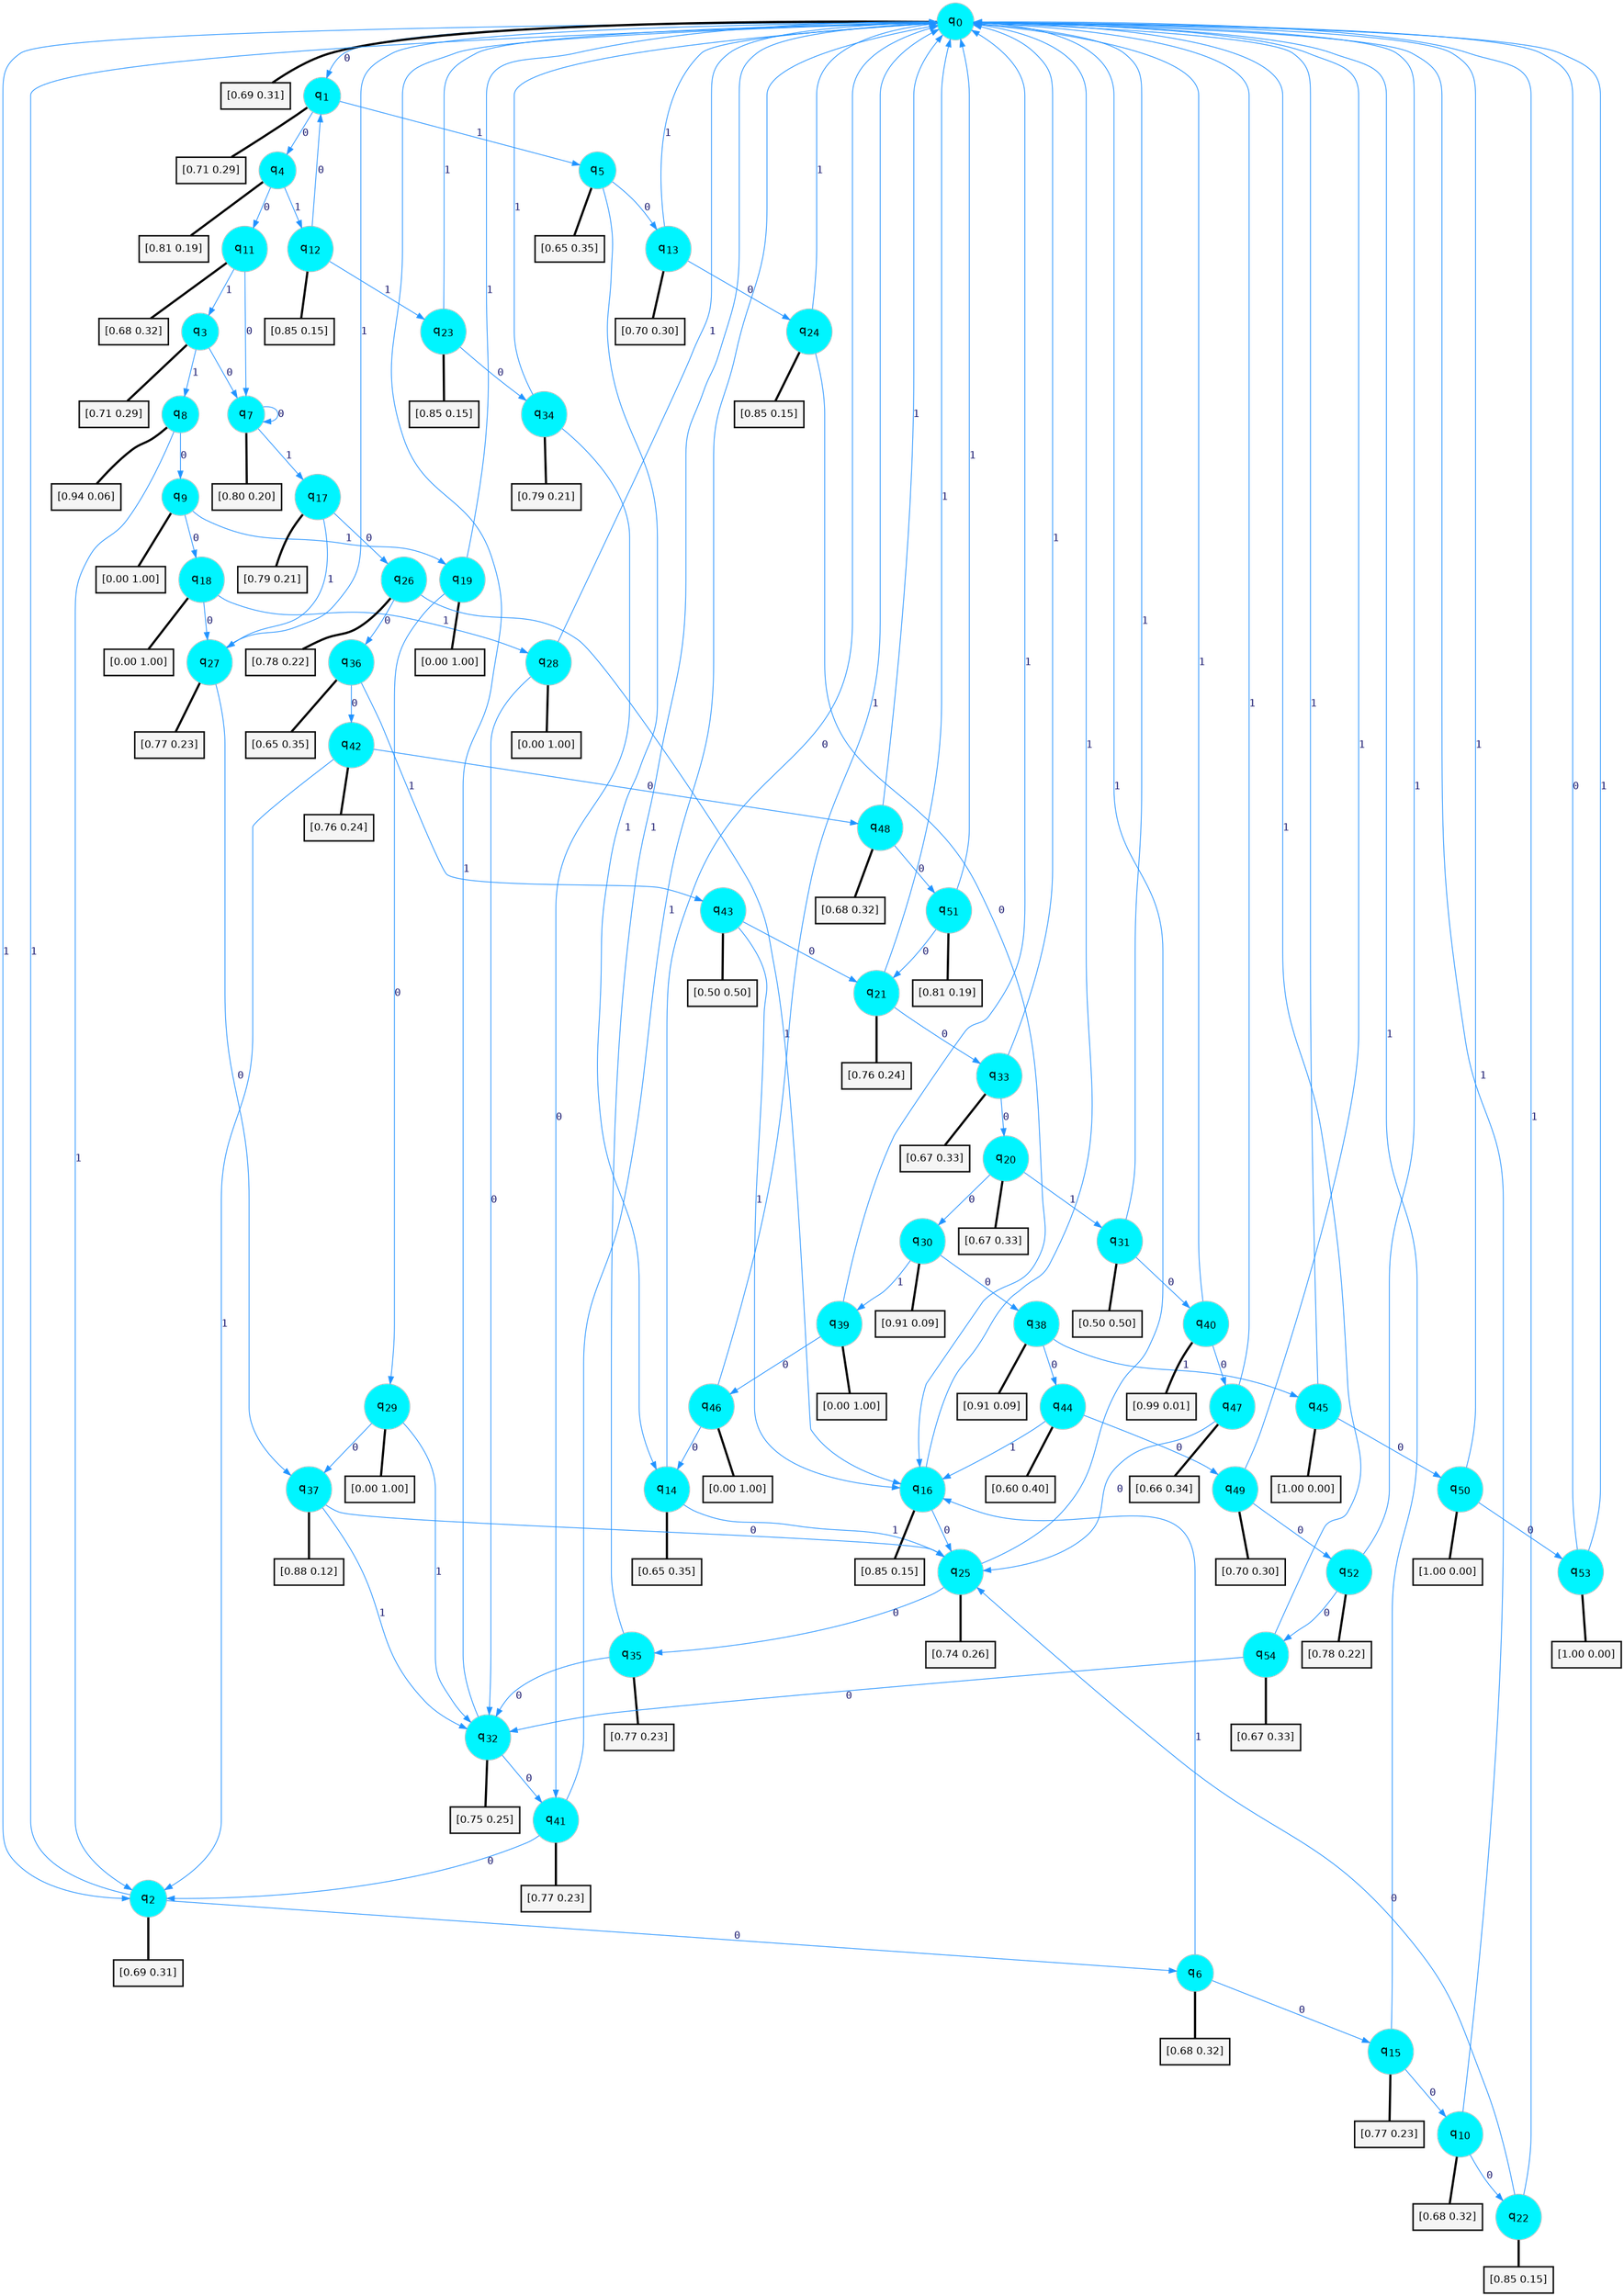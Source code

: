 digraph G {
graph [
bgcolor=transparent, dpi=300, rankdir=TD, size="40,25"];
node [
color=gray, fillcolor=turquoise1, fontcolor=black, fontname=Helvetica, fontsize=16, fontweight=bold, shape=circle, style=filled];
edge [
arrowsize=1, color=dodgerblue1, fontcolor=midnightblue, fontname=courier, fontweight=bold, penwidth=1, style=solid, weight=20];
0[label=<q<SUB>0</SUB>>];
1[label=<q<SUB>1</SUB>>];
2[label=<q<SUB>2</SUB>>];
3[label=<q<SUB>3</SUB>>];
4[label=<q<SUB>4</SUB>>];
5[label=<q<SUB>5</SUB>>];
6[label=<q<SUB>6</SUB>>];
7[label=<q<SUB>7</SUB>>];
8[label=<q<SUB>8</SUB>>];
9[label=<q<SUB>9</SUB>>];
10[label=<q<SUB>10</SUB>>];
11[label=<q<SUB>11</SUB>>];
12[label=<q<SUB>12</SUB>>];
13[label=<q<SUB>13</SUB>>];
14[label=<q<SUB>14</SUB>>];
15[label=<q<SUB>15</SUB>>];
16[label=<q<SUB>16</SUB>>];
17[label=<q<SUB>17</SUB>>];
18[label=<q<SUB>18</SUB>>];
19[label=<q<SUB>19</SUB>>];
20[label=<q<SUB>20</SUB>>];
21[label=<q<SUB>21</SUB>>];
22[label=<q<SUB>22</SUB>>];
23[label=<q<SUB>23</SUB>>];
24[label=<q<SUB>24</SUB>>];
25[label=<q<SUB>25</SUB>>];
26[label=<q<SUB>26</SUB>>];
27[label=<q<SUB>27</SUB>>];
28[label=<q<SUB>28</SUB>>];
29[label=<q<SUB>29</SUB>>];
30[label=<q<SUB>30</SUB>>];
31[label=<q<SUB>31</SUB>>];
32[label=<q<SUB>32</SUB>>];
33[label=<q<SUB>33</SUB>>];
34[label=<q<SUB>34</SUB>>];
35[label=<q<SUB>35</SUB>>];
36[label=<q<SUB>36</SUB>>];
37[label=<q<SUB>37</SUB>>];
38[label=<q<SUB>38</SUB>>];
39[label=<q<SUB>39</SUB>>];
40[label=<q<SUB>40</SUB>>];
41[label=<q<SUB>41</SUB>>];
42[label=<q<SUB>42</SUB>>];
43[label=<q<SUB>43</SUB>>];
44[label=<q<SUB>44</SUB>>];
45[label=<q<SUB>45</SUB>>];
46[label=<q<SUB>46</SUB>>];
47[label=<q<SUB>47</SUB>>];
48[label=<q<SUB>48</SUB>>];
49[label=<q<SUB>49</SUB>>];
50[label=<q<SUB>50</SUB>>];
51[label=<q<SUB>51</SUB>>];
52[label=<q<SUB>52</SUB>>];
53[label=<q<SUB>53</SUB>>];
54[label=<q<SUB>54</SUB>>];
55[label="[0.69 0.31]", shape=box,fontcolor=black, fontname=Helvetica, fontsize=14, penwidth=2, fillcolor=whitesmoke,color=black];
56[label="[0.71 0.29]", shape=box,fontcolor=black, fontname=Helvetica, fontsize=14, penwidth=2, fillcolor=whitesmoke,color=black];
57[label="[0.69 0.31]", shape=box,fontcolor=black, fontname=Helvetica, fontsize=14, penwidth=2, fillcolor=whitesmoke,color=black];
58[label="[0.71 0.29]", shape=box,fontcolor=black, fontname=Helvetica, fontsize=14, penwidth=2, fillcolor=whitesmoke,color=black];
59[label="[0.81 0.19]", shape=box,fontcolor=black, fontname=Helvetica, fontsize=14, penwidth=2, fillcolor=whitesmoke,color=black];
60[label="[0.65 0.35]", shape=box,fontcolor=black, fontname=Helvetica, fontsize=14, penwidth=2, fillcolor=whitesmoke,color=black];
61[label="[0.68 0.32]", shape=box,fontcolor=black, fontname=Helvetica, fontsize=14, penwidth=2, fillcolor=whitesmoke,color=black];
62[label="[0.80 0.20]", shape=box,fontcolor=black, fontname=Helvetica, fontsize=14, penwidth=2, fillcolor=whitesmoke,color=black];
63[label="[0.94 0.06]", shape=box,fontcolor=black, fontname=Helvetica, fontsize=14, penwidth=2, fillcolor=whitesmoke,color=black];
64[label="[0.00 1.00]", shape=box,fontcolor=black, fontname=Helvetica, fontsize=14, penwidth=2, fillcolor=whitesmoke,color=black];
65[label="[0.68 0.32]", shape=box,fontcolor=black, fontname=Helvetica, fontsize=14, penwidth=2, fillcolor=whitesmoke,color=black];
66[label="[0.68 0.32]", shape=box,fontcolor=black, fontname=Helvetica, fontsize=14, penwidth=2, fillcolor=whitesmoke,color=black];
67[label="[0.85 0.15]", shape=box,fontcolor=black, fontname=Helvetica, fontsize=14, penwidth=2, fillcolor=whitesmoke,color=black];
68[label="[0.70 0.30]", shape=box,fontcolor=black, fontname=Helvetica, fontsize=14, penwidth=2, fillcolor=whitesmoke,color=black];
69[label="[0.65 0.35]", shape=box,fontcolor=black, fontname=Helvetica, fontsize=14, penwidth=2, fillcolor=whitesmoke,color=black];
70[label="[0.77 0.23]", shape=box,fontcolor=black, fontname=Helvetica, fontsize=14, penwidth=2, fillcolor=whitesmoke,color=black];
71[label="[0.85 0.15]", shape=box,fontcolor=black, fontname=Helvetica, fontsize=14, penwidth=2, fillcolor=whitesmoke,color=black];
72[label="[0.79 0.21]", shape=box,fontcolor=black, fontname=Helvetica, fontsize=14, penwidth=2, fillcolor=whitesmoke,color=black];
73[label="[0.00 1.00]", shape=box,fontcolor=black, fontname=Helvetica, fontsize=14, penwidth=2, fillcolor=whitesmoke,color=black];
74[label="[0.00 1.00]", shape=box,fontcolor=black, fontname=Helvetica, fontsize=14, penwidth=2, fillcolor=whitesmoke,color=black];
75[label="[0.67 0.33]", shape=box,fontcolor=black, fontname=Helvetica, fontsize=14, penwidth=2, fillcolor=whitesmoke,color=black];
76[label="[0.76 0.24]", shape=box,fontcolor=black, fontname=Helvetica, fontsize=14, penwidth=2, fillcolor=whitesmoke,color=black];
77[label="[0.85 0.15]", shape=box,fontcolor=black, fontname=Helvetica, fontsize=14, penwidth=2, fillcolor=whitesmoke,color=black];
78[label="[0.85 0.15]", shape=box,fontcolor=black, fontname=Helvetica, fontsize=14, penwidth=2, fillcolor=whitesmoke,color=black];
79[label="[0.85 0.15]", shape=box,fontcolor=black, fontname=Helvetica, fontsize=14, penwidth=2, fillcolor=whitesmoke,color=black];
80[label="[0.74 0.26]", shape=box,fontcolor=black, fontname=Helvetica, fontsize=14, penwidth=2, fillcolor=whitesmoke,color=black];
81[label="[0.78 0.22]", shape=box,fontcolor=black, fontname=Helvetica, fontsize=14, penwidth=2, fillcolor=whitesmoke,color=black];
82[label="[0.77 0.23]", shape=box,fontcolor=black, fontname=Helvetica, fontsize=14, penwidth=2, fillcolor=whitesmoke,color=black];
83[label="[0.00 1.00]", shape=box,fontcolor=black, fontname=Helvetica, fontsize=14, penwidth=2, fillcolor=whitesmoke,color=black];
84[label="[0.00 1.00]", shape=box,fontcolor=black, fontname=Helvetica, fontsize=14, penwidth=2, fillcolor=whitesmoke,color=black];
85[label="[0.91 0.09]", shape=box,fontcolor=black, fontname=Helvetica, fontsize=14, penwidth=2, fillcolor=whitesmoke,color=black];
86[label="[0.50 0.50]", shape=box,fontcolor=black, fontname=Helvetica, fontsize=14, penwidth=2, fillcolor=whitesmoke,color=black];
87[label="[0.75 0.25]", shape=box,fontcolor=black, fontname=Helvetica, fontsize=14, penwidth=2, fillcolor=whitesmoke,color=black];
88[label="[0.67 0.33]", shape=box,fontcolor=black, fontname=Helvetica, fontsize=14, penwidth=2, fillcolor=whitesmoke,color=black];
89[label="[0.79 0.21]", shape=box,fontcolor=black, fontname=Helvetica, fontsize=14, penwidth=2, fillcolor=whitesmoke,color=black];
90[label="[0.77 0.23]", shape=box,fontcolor=black, fontname=Helvetica, fontsize=14, penwidth=2, fillcolor=whitesmoke,color=black];
91[label="[0.65 0.35]", shape=box,fontcolor=black, fontname=Helvetica, fontsize=14, penwidth=2, fillcolor=whitesmoke,color=black];
92[label="[0.88 0.12]", shape=box,fontcolor=black, fontname=Helvetica, fontsize=14, penwidth=2, fillcolor=whitesmoke,color=black];
93[label="[0.91 0.09]", shape=box,fontcolor=black, fontname=Helvetica, fontsize=14, penwidth=2, fillcolor=whitesmoke,color=black];
94[label="[0.00 1.00]", shape=box,fontcolor=black, fontname=Helvetica, fontsize=14, penwidth=2, fillcolor=whitesmoke,color=black];
95[label="[0.99 0.01]", shape=box,fontcolor=black, fontname=Helvetica, fontsize=14, penwidth=2, fillcolor=whitesmoke,color=black];
96[label="[0.77 0.23]", shape=box,fontcolor=black, fontname=Helvetica, fontsize=14, penwidth=2, fillcolor=whitesmoke,color=black];
97[label="[0.76 0.24]", shape=box,fontcolor=black, fontname=Helvetica, fontsize=14, penwidth=2, fillcolor=whitesmoke,color=black];
98[label="[0.50 0.50]", shape=box,fontcolor=black, fontname=Helvetica, fontsize=14, penwidth=2, fillcolor=whitesmoke,color=black];
99[label="[0.60 0.40]", shape=box,fontcolor=black, fontname=Helvetica, fontsize=14, penwidth=2, fillcolor=whitesmoke,color=black];
100[label="[1.00 0.00]", shape=box,fontcolor=black, fontname=Helvetica, fontsize=14, penwidth=2, fillcolor=whitesmoke,color=black];
101[label="[0.00 1.00]", shape=box,fontcolor=black, fontname=Helvetica, fontsize=14, penwidth=2, fillcolor=whitesmoke,color=black];
102[label="[0.66 0.34]", shape=box,fontcolor=black, fontname=Helvetica, fontsize=14, penwidth=2, fillcolor=whitesmoke,color=black];
103[label="[0.68 0.32]", shape=box,fontcolor=black, fontname=Helvetica, fontsize=14, penwidth=2, fillcolor=whitesmoke,color=black];
104[label="[0.70 0.30]", shape=box,fontcolor=black, fontname=Helvetica, fontsize=14, penwidth=2, fillcolor=whitesmoke,color=black];
105[label="[1.00 0.00]", shape=box,fontcolor=black, fontname=Helvetica, fontsize=14, penwidth=2, fillcolor=whitesmoke,color=black];
106[label="[0.81 0.19]", shape=box,fontcolor=black, fontname=Helvetica, fontsize=14, penwidth=2, fillcolor=whitesmoke,color=black];
107[label="[0.78 0.22]", shape=box,fontcolor=black, fontname=Helvetica, fontsize=14, penwidth=2, fillcolor=whitesmoke,color=black];
108[label="[1.00 0.00]", shape=box,fontcolor=black, fontname=Helvetica, fontsize=14, penwidth=2, fillcolor=whitesmoke,color=black];
109[label="[0.67 0.33]", shape=box,fontcolor=black, fontname=Helvetica, fontsize=14, penwidth=2, fillcolor=whitesmoke,color=black];
0->1 [label=0];
0->2 [label=1];
0->55 [arrowhead=none, penwidth=3,color=black];
1->4 [label=0];
1->5 [label=1];
1->56 [arrowhead=none, penwidth=3,color=black];
2->6 [label=0];
2->0 [label=1];
2->57 [arrowhead=none, penwidth=3,color=black];
3->7 [label=0];
3->8 [label=1];
3->58 [arrowhead=none, penwidth=3,color=black];
4->11 [label=0];
4->12 [label=1];
4->59 [arrowhead=none, penwidth=3,color=black];
5->13 [label=0];
5->14 [label=1];
5->60 [arrowhead=none, penwidth=3,color=black];
6->15 [label=0];
6->16 [label=1];
6->61 [arrowhead=none, penwidth=3,color=black];
7->7 [label=0];
7->17 [label=1];
7->62 [arrowhead=none, penwidth=3,color=black];
8->9 [label=0];
8->2 [label=1];
8->63 [arrowhead=none, penwidth=3,color=black];
9->18 [label=0];
9->19 [label=1];
9->64 [arrowhead=none, penwidth=3,color=black];
10->22 [label=0];
10->0 [label=1];
10->65 [arrowhead=none, penwidth=3,color=black];
11->7 [label=0];
11->3 [label=1];
11->66 [arrowhead=none, penwidth=3,color=black];
12->1 [label=0];
12->23 [label=1];
12->67 [arrowhead=none, penwidth=3,color=black];
13->24 [label=0];
13->0 [label=1];
13->68 [arrowhead=none, penwidth=3,color=black];
14->0 [label=0];
14->25 [label=1];
14->69 [arrowhead=none, penwidth=3,color=black];
15->10 [label=0];
15->0 [label=1];
15->70 [arrowhead=none, penwidth=3,color=black];
16->25 [label=0];
16->0 [label=1];
16->71 [arrowhead=none, penwidth=3,color=black];
17->26 [label=0];
17->27 [label=1];
17->72 [arrowhead=none, penwidth=3,color=black];
18->27 [label=0];
18->28 [label=1];
18->73 [arrowhead=none, penwidth=3,color=black];
19->29 [label=0];
19->0 [label=1];
19->74 [arrowhead=none, penwidth=3,color=black];
20->30 [label=0];
20->31 [label=1];
20->75 [arrowhead=none, penwidth=3,color=black];
21->33 [label=0];
21->0 [label=1];
21->76 [arrowhead=none, penwidth=3,color=black];
22->25 [label=0];
22->0 [label=1];
22->77 [arrowhead=none, penwidth=3,color=black];
23->34 [label=0];
23->0 [label=1];
23->78 [arrowhead=none, penwidth=3,color=black];
24->16 [label=0];
24->0 [label=1];
24->79 [arrowhead=none, penwidth=3,color=black];
25->35 [label=0];
25->0 [label=1];
25->80 [arrowhead=none, penwidth=3,color=black];
26->36 [label=0];
26->16 [label=1];
26->81 [arrowhead=none, penwidth=3,color=black];
27->37 [label=0];
27->0 [label=1];
27->82 [arrowhead=none, penwidth=3,color=black];
28->32 [label=0];
28->0 [label=1];
28->83 [arrowhead=none, penwidth=3,color=black];
29->37 [label=0];
29->32 [label=1];
29->84 [arrowhead=none, penwidth=3,color=black];
30->38 [label=0];
30->39 [label=1];
30->85 [arrowhead=none, penwidth=3,color=black];
31->40 [label=0];
31->0 [label=1];
31->86 [arrowhead=none, penwidth=3,color=black];
32->41 [label=0];
32->0 [label=1];
32->87 [arrowhead=none, penwidth=3,color=black];
33->20 [label=0];
33->0 [label=1];
33->88 [arrowhead=none, penwidth=3,color=black];
34->41 [label=0];
34->0 [label=1];
34->89 [arrowhead=none, penwidth=3,color=black];
35->32 [label=0];
35->0 [label=1];
35->90 [arrowhead=none, penwidth=3,color=black];
36->42 [label=0];
36->43 [label=1];
36->91 [arrowhead=none, penwidth=3,color=black];
37->25 [label=0];
37->32 [label=1];
37->92 [arrowhead=none, penwidth=3,color=black];
38->44 [label=0];
38->45 [label=1];
38->93 [arrowhead=none, penwidth=3,color=black];
39->46 [label=0];
39->0 [label=1];
39->94 [arrowhead=none, penwidth=3,color=black];
40->47 [label=0];
40->0 [label=1];
40->95 [arrowhead=none, penwidth=3,color=black];
41->2 [label=0];
41->0 [label=1];
41->96 [arrowhead=none, penwidth=3,color=black];
42->48 [label=0];
42->2 [label=1];
42->97 [arrowhead=none, penwidth=3,color=black];
43->21 [label=0];
43->16 [label=1];
43->98 [arrowhead=none, penwidth=3,color=black];
44->49 [label=0];
44->16 [label=1];
44->99 [arrowhead=none, penwidth=3,color=black];
45->50 [label=0];
45->0 [label=1];
45->100 [arrowhead=none, penwidth=3,color=black];
46->14 [label=0];
46->0 [label=1];
46->101 [arrowhead=none, penwidth=3,color=black];
47->25 [label=0];
47->0 [label=1];
47->102 [arrowhead=none, penwidth=3,color=black];
48->51 [label=0];
48->0 [label=1];
48->103 [arrowhead=none, penwidth=3,color=black];
49->52 [label=0];
49->0 [label=1];
49->104 [arrowhead=none, penwidth=3,color=black];
50->53 [label=0];
50->0 [label=1];
50->105 [arrowhead=none, penwidth=3,color=black];
51->21 [label=0];
51->0 [label=1];
51->106 [arrowhead=none, penwidth=3,color=black];
52->54 [label=0];
52->0 [label=1];
52->107 [arrowhead=none, penwidth=3,color=black];
53->0 [label=0];
53->0 [label=1];
53->108 [arrowhead=none, penwidth=3,color=black];
54->32 [label=0];
54->0 [label=1];
54->109 [arrowhead=none, penwidth=3,color=black];
}
